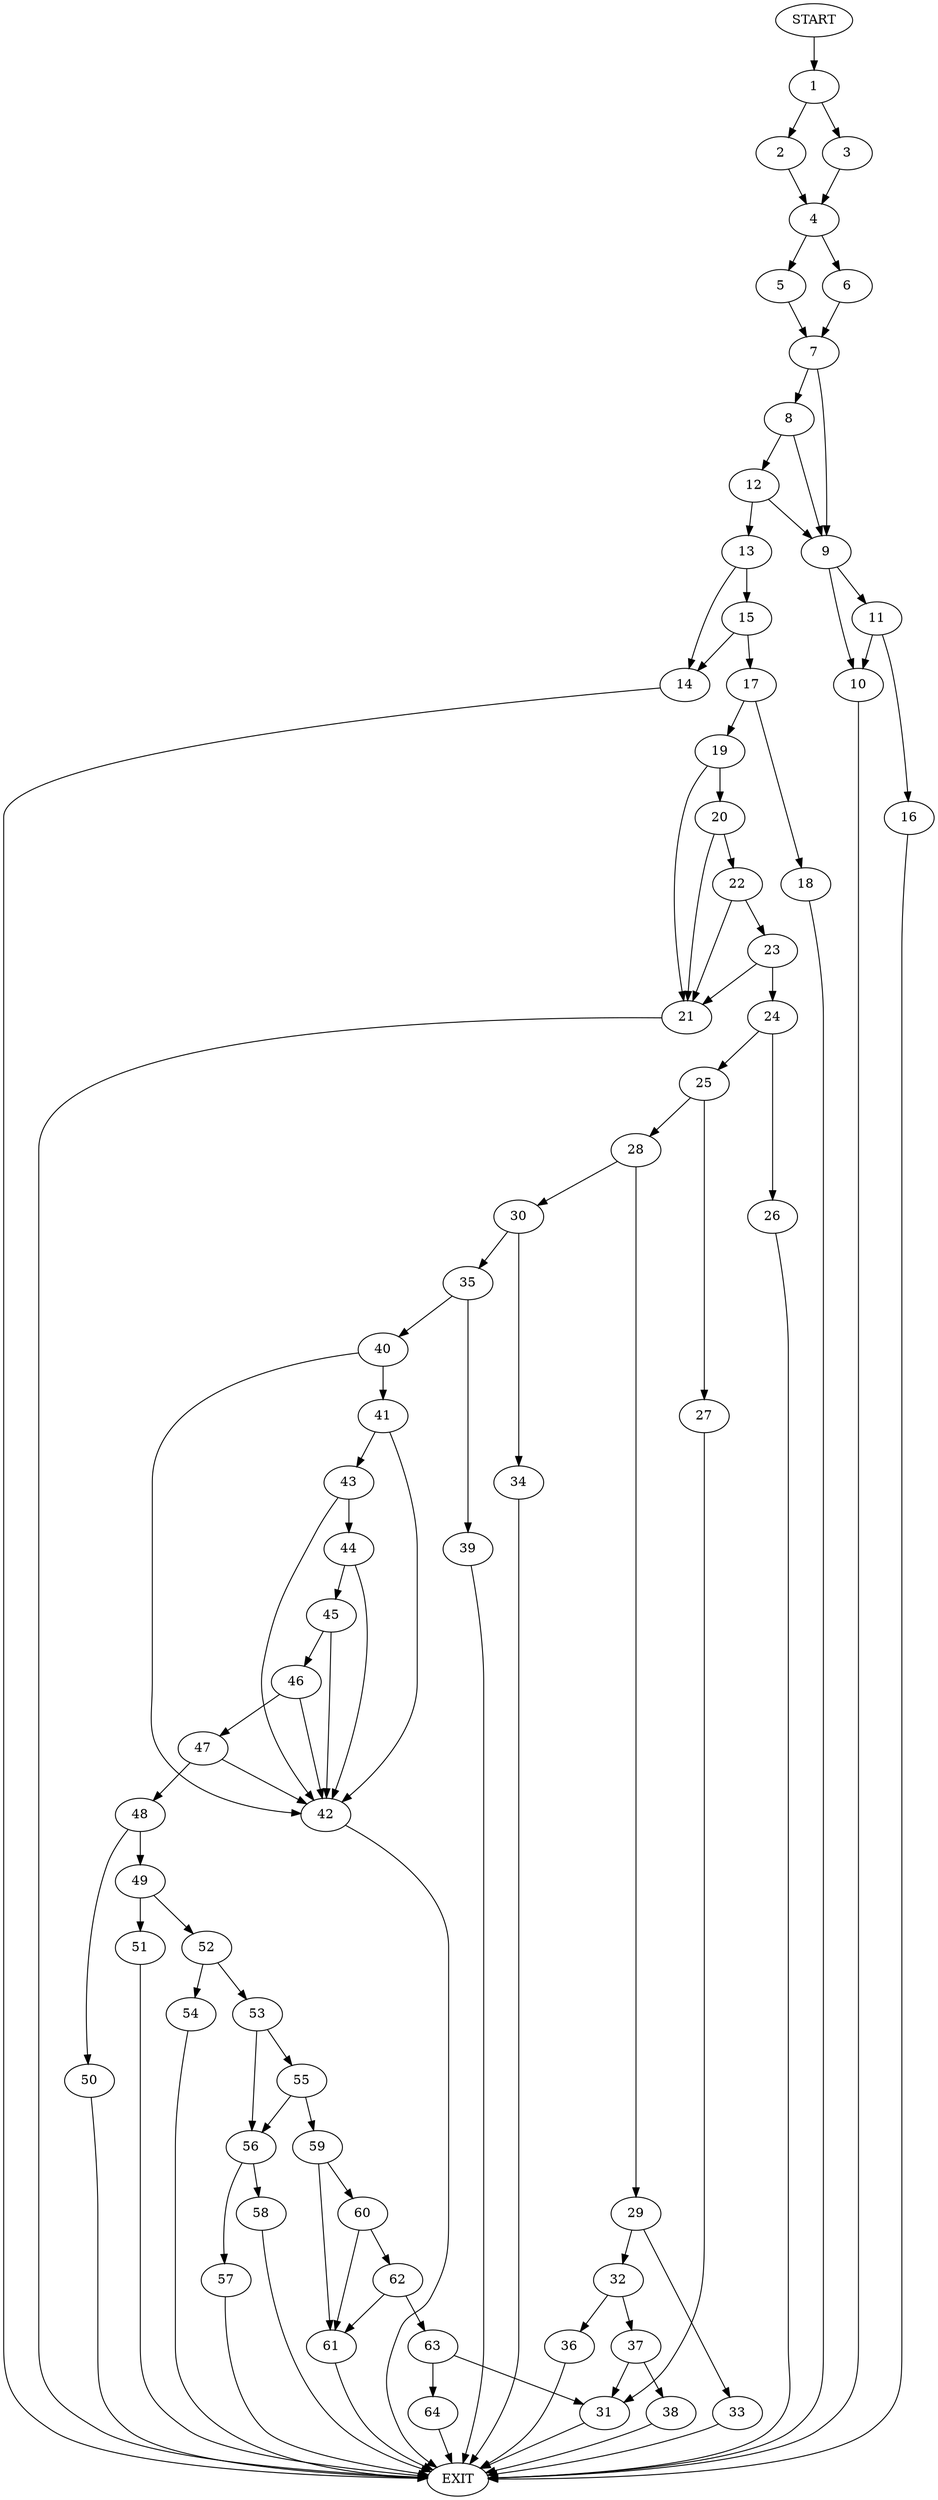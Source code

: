 digraph {
0 [label="START"]
65 [label="EXIT"]
0 -> 1
1 -> 2
1 -> 3
3 -> 4
2 -> 4
4 -> 5
4 -> 6
5 -> 7
6 -> 7
7 -> 8
7 -> 9
9 -> 10
9 -> 11
8 -> 12
8 -> 9
12 -> 13
12 -> 9
13 -> 14
13 -> 15
11 -> 10
11 -> 16
10 -> 65
16 -> 65
14 -> 65
15 -> 17
15 -> 14
17 -> 18
17 -> 19
19 -> 20
19 -> 21
18 -> 65
20 -> 21
20 -> 22
21 -> 65
22 -> 21
22 -> 23
23 -> 21
23 -> 24
24 -> 25
24 -> 26
25 -> 27
25 -> 28
26 -> 65
28 -> 29
28 -> 30
27 -> 31
31 -> 65
29 -> 32
29 -> 33
30 -> 34
30 -> 35
32 -> 36
32 -> 37
33 -> 65
37 -> 38
37 -> 31
36 -> 65
38 -> 65
35 -> 39
35 -> 40
34 -> 65
40 -> 41
40 -> 42
39 -> 65
41 -> 43
41 -> 42
42 -> 65
43 -> 44
43 -> 42
44 -> 45
44 -> 42
45 -> 46
45 -> 42
46 -> 47
46 -> 42
47 -> 48
47 -> 42
48 -> 49
48 -> 50
50 -> 65
49 -> 51
49 -> 52
51 -> 65
52 -> 53
52 -> 54
54 -> 65
53 -> 55
53 -> 56
56 -> 57
56 -> 58
55 -> 59
55 -> 56
59 -> 60
59 -> 61
58 -> 65
57 -> 65
61 -> 65
60 -> 62
60 -> 61
62 -> 63
62 -> 61
63 -> 64
63 -> 31
64 -> 65
}
